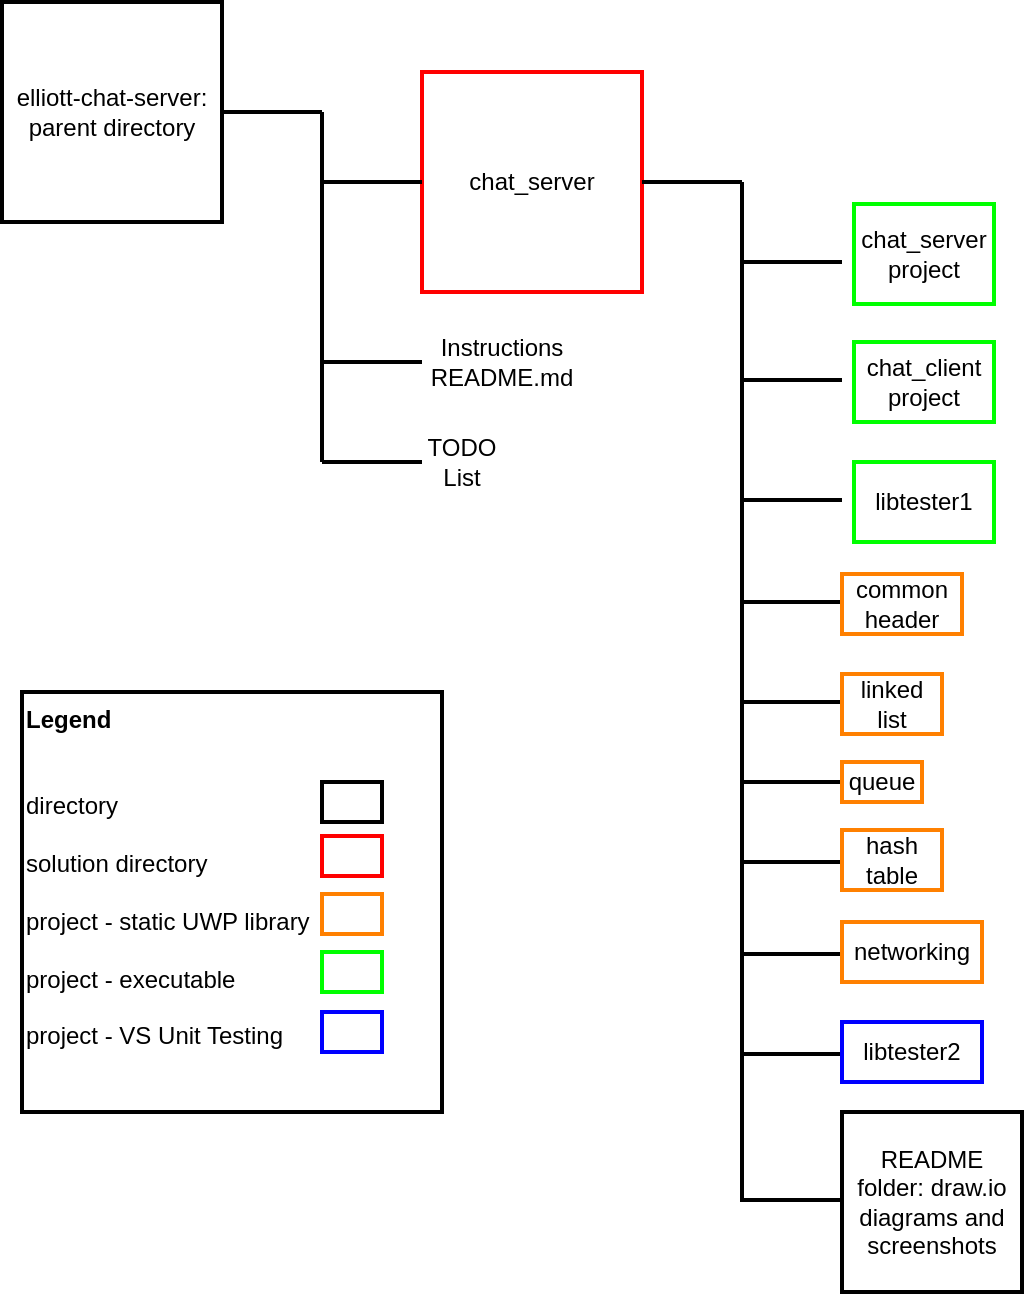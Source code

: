 <mxfile version="14.4.3" type="device"><diagram name="Page-1" id="4YnMyBnyOBy4ilDVLwZ2"><mxGraphModel dx="1422" dy="814" grid="0" gridSize="10" guides="1" tooltips="1" connect="1" arrows="1" fold="1" page="1" pageScale="1" pageWidth="850" pageHeight="1100" math="0" shadow="0"><root><mxCell id="0"/><mxCell id="1" parent="0"/><mxCell id="mJ-_tKbCr4AyC-cwSmkJ-1" style="edgeStyle=orthogonalEdgeStyle;rounded=0;orthogonalLoop=1;jettySize=auto;html=1;endArrow=none;endFill=0;strokeWidth=2;" edge="1" parent="1" source="oVJf0_gOMDcgjWBLGxI1-1"><mxGeometry relative="1" as="geometry"><mxPoint x="280" y="225" as="targetPoint"/></mxGeometry></mxCell><mxCell id="oVJf0_gOMDcgjWBLGxI1-1" value="elliott-chat-server:&lt;div&gt;parent directory&lt;/div&gt;" style="whiteSpace=wrap;html=1;aspect=fixed;strokeWidth=2;" parent="1" vertex="1"><mxGeometry x="120" y="170" width="110" height="110" as="geometry"/></mxCell><mxCell id="oVJf0_gOMDcgjWBLGxI1-3" value="" style="endArrow=none;html=1;rounded=0;strokeWidth=2;" parent="1" edge="1"><mxGeometry width="50" height="50" relative="1" as="geometry"><mxPoint x="280" y="400" as="sourcePoint"/><mxPoint x="280" y="225" as="targetPoint"/></mxGeometry></mxCell><mxCell id="mJ-_tKbCr4AyC-cwSmkJ-3" value="chat_server" style="whiteSpace=wrap;html=1;aspect=fixed;strokeWidth=2;strokeColor=#FF0000;" vertex="1" parent="1"><mxGeometry x="330" y="205" width="110" height="110" as="geometry"/></mxCell><mxCell id="mJ-_tKbCr4AyC-cwSmkJ-4" style="edgeStyle=orthogonalEdgeStyle;rounded=0;orthogonalLoop=1;jettySize=auto;html=1;endArrow=none;endFill=0;strokeWidth=2;" edge="1" parent="1"><mxGeometry relative="1" as="geometry"><mxPoint x="330" y="260" as="targetPoint"/><mxPoint x="280" y="260" as="sourcePoint"/></mxGeometry></mxCell><mxCell id="mJ-_tKbCr4AyC-cwSmkJ-6" style="edgeStyle=orthogonalEdgeStyle;rounded=0;orthogonalLoop=1;jettySize=auto;html=1;endArrow=none;endFill=0;strokeWidth=2;" edge="1" parent="1"><mxGeometry relative="1" as="geometry"><mxPoint x="540" y="300" as="targetPoint"/><mxPoint x="490" y="300" as="sourcePoint"/></mxGeometry></mxCell><mxCell id="mJ-_tKbCr4AyC-cwSmkJ-7" style="edgeStyle=orthogonalEdgeStyle;rounded=0;orthogonalLoop=1;jettySize=auto;html=1;endArrow=none;endFill=0;strokeWidth=2;" edge="1" parent="1"><mxGeometry relative="1" as="geometry"><mxPoint x="490" y="260" as="targetPoint"/><mxPoint x="440" y="260" as="sourcePoint"/></mxGeometry></mxCell><mxCell id="mJ-_tKbCr4AyC-cwSmkJ-8" value="" style="endArrow=none;html=1;rounded=0;strokeWidth=2;" edge="1" parent="1"><mxGeometry width="50" height="50" relative="1" as="geometry"><mxPoint x="490" y="770" as="sourcePoint"/><mxPoint x="490" y="260" as="targetPoint"/></mxGeometry></mxCell><mxCell id="mJ-_tKbCr4AyC-cwSmkJ-9" value="" style="endArrow=none;html=1;strokeWidth=2;" edge="1" parent="1"><mxGeometry width="50" height="50" relative="1" as="geometry"><mxPoint x="280" y="350" as="sourcePoint"/><mxPoint x="330" y="350" as="targetPoint"/></mxGeometry></mxCell><mxCell id="mJ-_tKbCr4AyC-cwSmkJ-10" value="Instructions README.md" style="text;html=1;strokeColor=none;fillColor=none;align=center;verticalAlign=middle;whiteSpace=wrap;rounded=0;" vertex="1" parent="1"><mxGeometry x="350" y="340" width="40" height="20" as="geometry"/></mxCell><mxCell id="mJ-_tKbCr4AyC-cwSmkJ-12" style="edgeStyle=orthogonalEdgeStyle;rounded=0;orthogonalLoop=1;jettySize=auto;html=1;endArrow=none;endFill=0;strokeWidth=2;" edge="1" parent="1"><mxGeometry relative="1" as="geometry"><mxPoint x="540" y="769" as="targetPoint"/><mxPoint x="490" y="769" as="sourcePoint"/></mxGeometry></mxCell><mxCell id="mJ-_tKbCr4AyC-cwSmkJ-13" value="chat_server project" style="text;html=1;fillColor=none;align=center;verticalAlign=middle;whiteSpace=wrap;rounded=0;strokeWidth=2;strokeColor=#00FF00;" vertex="1" parent="1"><mxGeometry x="546" y="271" width="70" height="50" as="geometry"/></mxCell><mxCell id="mJ-_tKbCr4AyC-cwSmkJ-14" value="README folder: draw.io diagrams and screenshots" style="whiteSpace=wrap;html=1;aspect=fixed;strokeWidth=2;" vertex="1" parent="1"><mxGeometry x="540" y="725" width="90" height="90" as="geometry"/></mxCell><mxCell id="mJ-_tKbCr4AyC-cwSmkJ-27" style="edgeStyle=orthogonalEdgeStyle;rounded=0;orthogonalLoop=1;jettySize=auto;html=1;endArrow=none;endFill=0;strokeWidth=2;" edge="1" parent="1"><mxGeometry relative="1" as="geometry"><mxPoint x="540" y="359" as="targetPoint"/><mxPoint x="490" y="359" as="sourcePoint"/></mxGeometry></mxCell><mxCell id="mJ-_tKbCr4AyC-cwSmkJ-28" value="chat_client project" style="text;html=1;fillColor=none;align=center;verticalAlign=middle;whiteSpace=wrap;rounded=0;strokeWidth=2;strokeColor=#00FF00;" vertex="1" parent="1"><mxGeometry x="546" y="340" width="70" height="40" as="geometry"/></mxCell><mxCell id="mJ-_tKbCr4AyC-cwSmkJ-29" style="edgeStyle=orthogonalEdgeStyle;rounded=0;orthogonalLoop=1;jettySize=auto;html=1;endArrow=none;endFill=0;strokeWidth=2;" edge="1" parent="1"><mxGeometry relative="1" as="geometry"><mxPoint x="540" y="419" as="targetPoint"/><mxPoint x="490" y="419" as="sourcePoint"/></mxGeometry></mxCell><mxCell id="mJ-_tKbCr4AyC-cwSmkJ-30" value="libtester1" style="text;html=1;fillColor=none;align=center;verticalAlign=middle;whiteSpace=wrap;rounded=0;strokeWidth=2;strokeColor=#00FF00;" vertex="1" parent="1"><mxGeometry x="546" y="400" width="70" height="40" as="geometry"/></mxCell><mxCell id="mJ-_tKbCr4AyC-cwSmkJ-31" style="edgeStyle=orthogonalEdgeStyle;rounded=0;orthogonalLoop=1;jettySize=auto;html=1;endArrow=none;endFill=0;strokeWidth=2;" edge="1" parent="1"><mxGeometry relative="1" as="geometry"><mxPoint x="540" y="470" as="targetPoint"/><mxPoint x="490" y="470" as="sourcePoint"/></mxGeometry></mxCell><mxCell id="mJ-_tKbCr4AyC-cwSmkJ-32" value="common header" style="text;html=1;fillColor=none;align=center;verticalAlign=middle;whiteSpace=wrap;rounded=0;strokeWidth=2;strokeColor=#FF8000;" vertex="1" parent="1"><mxGeometry x="540" y="456" width="60" height="30" as="geometry"/></mxCell><mxCell id="mJ-_tKbCr4AyC-cwSmkJ-33" style="edgeStyle=orthogonalEdgeStyle;rounded=0;orthogonalLoop=1;jettySize=auto;html=1;endArrow=none;endFill=0;strokeWidth=2;" edge="1" parent="1"><mxGeometry relative="1" as="geometry"><mxPoint x="540" y="520" as="targetPoint"/><mxPoint x="490" y="520" as="sourcePoint"/></mxGeometry></mxCell><mxCell id="mJ-_tKbCr4AyC-cwSmkJ-34" value="linked list" style="text;html=1;fillColor=none;align=center;verticalAlign=middle;whiteSpace=wrap;rounded=0;strokeWidth=2;strokeColor=#FF8000;" vertex="1" parent="1"><mxGeometry x="540" y="506" width="50" height="30" as="geometry"/></mxCell><mxCell id="mJ-_tKbCr4AyC-cwSmkJ-35" style="edgeStyle=orthogonalEdgeStyle;rounded=0;orthogonalLoop=1;jettySize=auto;html=1;endArrow=none;endFill=0;strokeWidth=2;" edge="1" parent="1"><mxGeometry relative="1" as="geometry"><mxPoint x="540" y="560" as="targetPoint"/><mxPoint x="490" y="560" as="sourcePoint"/></mxGeometry></mxCell><mxCell id="mJ-_tKbCr4AyC-cwSmkJ-36" value="queue" style="text;html=1;fillColor=none;align=center;verticalAlign=middle;whiteSpace=wrap;rounded=0;strokeWidth=2;strokeColor=#FF8000;" vertex="1" parent="1"><mxGeometry x="540" y="550" width="40" height="20" as="geometry"/></mxCell><mxCell id="mJ-_tKbCr4AyC-cwSmkJ-37" style="edgeStyle=orthogonalEdgeStyle;rounded=0;orthogonalLoop=1;jettySize=auto;html=1;endArrow=none;endFill=0;strokeWidth=2;" edge="1" parent="1"><mxGeometry relative="1" as="geometry"><mxPoint x="540" y="600" as="targetPoint"/><mxPoint x="490" y="600" as="sourcePoint"/></mxGeometry></mxCell><mxCell id="mJ-_tKbCr4AyC-cwSmkJ-38" value="hash table" style="text;html=1;fillColor=none;align=center;verticalAlign=middle;whiteSpace=wrap;rounded=0;strokeWidth=2;strokeColor=#FF8000;" vertex="1" parent="1"><mxGeometry x="540" y="584" width="50" height="30" as="geometry"/></mxCell><mxCell id="mJ-_tKbCr4AyC-cwSmkJ-52" value="" style="group" vertex="1" connectable="0" parent="1"><mxGeometry x="130" y="515" width="210" height="210" as="geometry"/></mxCell><mxCell id="mJ-_tKbCr4AyC-cwSmkJ-51" value="&lt;b&gt;Legend&lt;br&gt;&lt;/b&gt;&lt;br&gt;&lt;br&gt;directory&lt;br&gt;&lt;br&gt;solution directory&lt;br&gt;&lt;br&gt;project - static UWP library&lt;br&gt;&lt;br&gt;project - executable&lt;br&gt;&lt;br&gt;project - VS Unit Testing" style="whiteSpace=wrap;html=1;aspect=fixed;align=left;verticalAlign=top;strokeWidth=2;" vertex="1" parent="mJ-_tKbCr4AyC-cwSmkJ-52"><mxGeometry width="210" height="210" as="geometry"/></mxCell><mxCell id="mJ-_tKbCr4AyC-cwSmkJ-43" value="" style="rounded=0;whiteSpace=wrap;html=1;align=left;strokeWidth=2;" vertex="1" parent="mJ-_tKbCr4AyC-cwSmkJ-52"><mxGeometry x="150" y="45" width="30" height="20" as="geometry"/></mxCell><mxCell id="mJ-_tKbCr4AyC-cwSmkJ-44" value="" style="rounded=0;whiteSpace=wrap;html=1;align=left;strokeWidth=2;strokeColor=#FF0000;" vertex="1" parent="mJ-_tKbCr4AyC-cwSmkJ-52"><mxGeometry x="150" y="72" width="30" height="20" as="geometry"/></mxCell><mxCell id="mJ-_tKbCr4AyC-cwSmkJ-45" value="" style="rounded=0;whiteSpace=wrap;html=1;align=left;strokeWidth=2;strokeColor=#FF8000;" vertex="1" parent="mJ-_tKbCr4AyC-cwSmkJ-52"><mxGeometry x="150" y="101" width="30" height="20" as="geometry"/></mxCell><mxCell id="mJ-_tKbCr4AyC-cwSmkJ-46" value="" style="rounded=0;whiteSpace=wrap;html=1;align=left;strokeWidth=2;strokeColor=#00FF00;" vertex="1" parent="mJ-_tKbCr4AyC-cwSmkJ-52"><mxGeometry x="150" y="130" width="30" height="20" as="geometry"/></mxCell><mxCell id="mJ-_tKbCr4AyC-cwSmkJ-47" value="" style="rounded=0;whiteSpace=wrap;html=1;align=left;strokeWidth=2;strokeColor=#0000FF;" vertex="1" parent="mJ-_tKbCr4AyC-cwSmkJ-52"><mxGeometry x="150" y="160" width="30" height="20" as="geometry"/></mxCell><mxCell id="mJ-_tKbCr4AyC-cwSmkJ-53" value="" style="endArrow=none;html=1;strokeWidth=2;" edge="1" parent="1"><mxGeometry width="50" height="50" relative="1" as="geometry"><mxPoint x="280" y="400" as="sourcePoint"/><mxPoint x="330" y="400" as="targetPoint"/></mxGeometry></mxCell><mxCell id="mJ-_tKbCr4AyC-cwSmkJ-54" value="TODO List" style="text;html=1;strokeColor=none;fillColor=none;align=center;verticalAlign=middle;whiteSpace=wrap;rounded=0;" vertex="1" parent="1"><mxGeometry x="330" y="390" width="40" height="20" as="geometry"/></mxCell><mxCell id="mJ-_tKbCr4AyC-cwSmkJ-57" style="edgeStyle=orthogonalEdgeStyle;rounded=0;orthogonalLoop=1;jettySize=auto;html=1;endArrow=none;endFill=0;strokeWidth=2;" edge="1" parent="1"><mxGeometry relative="1" as="geometry"><mxPoint x="540" y="646" as="targetPoint"/><mxPoint x="490" y="646" as="sourcePoint"/></mxGeometry></mxCell><mxCell id="mJ-_tKbCr4AyC-cwSmkJ-58" value="networking" style="text;html=1;fillColor=none;align=center;verticalAlign=middle;whiteSpace=wrap;rounded=0;strokeWidth=2;strokeColor=#FF8000;" vertex="1" parent="1"><mxGeometry x="540" y="630" width="70" height="30" as="geometry"/></mxCell><mxCell id="mJ-_tKbCr4AyC-cwSmkJ-59" style="edgeStyle=orthogonalEdgeStyle;rounded=0;orthogonalLoop=1;jettySize=auto;html=1;endArrow=none;endFill=0;strokeWidth=2;" edge="1" parent="1"><mxGeometry relative="1" as="geometry"><mxPoint x="540" y="696" as="targetPoint"/><mxPoint x="490" y="696" as="sourcePoint"/></mxGeometry></mxCell><mxCell id="mJ-_tKbCr4AyC-cwSmkJ-60" value="libtester2" style="text;html=1;fillColor=none;align=center;verticalAlign=middle;whiteSpace=wrap;rounded=0;strokeWidth=2;strokeColor=#0000FF;" vertex="1" parent="1"><mxGeometry x="540" y="680" width="70" height="30" as="geometry"/></mxCell></root></mxGraphModel></diagram></mxfile>